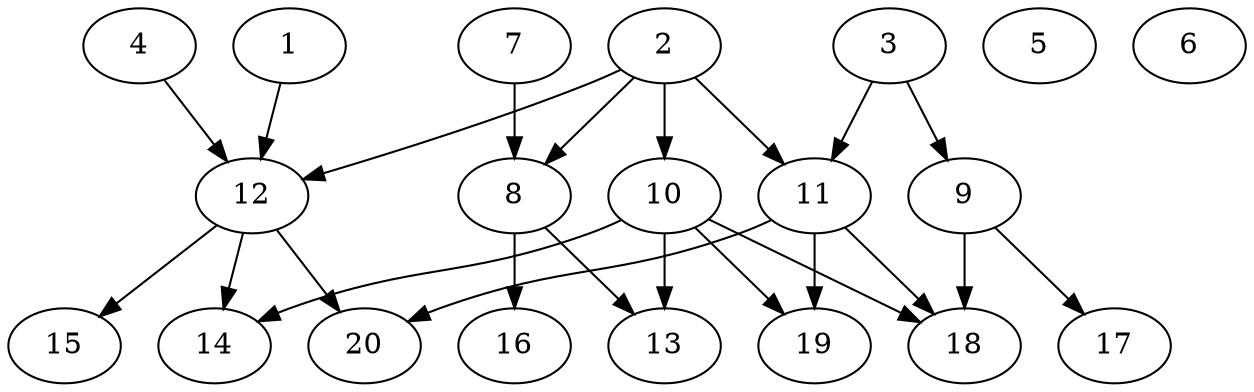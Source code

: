 // DAG automatically generated by daggen at Wed Jul 24 21:26:16 2019
// ./daggen --dot -n 20 --ccr 0.4 --fat 0.8 --regular 0.5 --density 0.5 --mindata 5242880 --maxdata 52428800 
digraph G {
  1 [size="126909440", alpha="0.17", expect_size="50763776"] 
  1 -> 12 [size ="50763776"]
  2 [size="59855360", alpha="0.13", expect_size="23942144"] 
  2 -> 8 [size ="23942144"]
  2 -> 10 [size ="23942144"]
  2 -> 11 [size ="23942144"]
  2 -> 12 [size ="23942144"]
  3 [size="100211200", alpha="0.09", expect_size="40084480"] 
  3 -> 9 [size ="40084480"]
  3 -> 11 [size ="40084480"]
  4 [size="14476800", alpha="0.12", expect_size="5790720"] 
  4 -> 12 [size ="5790720"]
  5 [size="31116800", alpha="0.20", expect_size="12446720"] 
  6 [size="21245440", alpha="0.10", expect_size="8498176"] 
  7 [size="71452160", alpha="0.02", expect_size="28580864"] 
  7 -> 8 [size ="28580864"]
  8 [size="122693120", alpha="0.07", expect_size="49077248"] 
  8 -> 13 [size ="49077248"]
  8 -> 16 [size ="49077248"]
  9 [size="89735680", alpha="0.09", expect_size="35894272"] 
  9 -> 17 [size ="35894272"]
  9 -> 18 [size ="35894272"]
  10 [size="115128320", alpha="0.10", expect_size="46051328"] 
  10 -> 13 [size ="46051328"]
  10 -> 14 [size ="46051328"]
  10 -> 18 [size ="46051328"]
  10 -> 19 [size ="46051328"]
  11 [size="44761600", alpha="0.06", expect_size="17904640"] 
  11 -> 18 [size ="17904640"]
  11 -> 19 [size ="17904640"]
  11 -> 20 [size ="17904640"]
  12 [size="25349120", alpha="0.10", expect_size="10139648"] 
  12 -> 14 [size ="10139648"]
  12 -> 15 [size ="10139648"]
  12 -> 20 [size ="10139648"]
  13 [size="99655680", alpha="0.18", expect_size="39862272"] 
  14 [size="33336320", alpha="0.14", expect_size="13334528"] 
  15 [size="105912320", alpha="0.09", expect_size="42364928"] 
  16 [size="103211520", alpha="0.05", expect_size="41284608"] 
  17 [size="46853120", alpha="0.17", expect_size="18741248"] 
  18 [size="57152000", alpha="0.18", expect_size="22860800"] 
  19 [size="96320000", alpha="0.10", expect_size="38528000"] 
  20 [size="28904960", alpha="0.06", expect_size="11561984"] 
}
